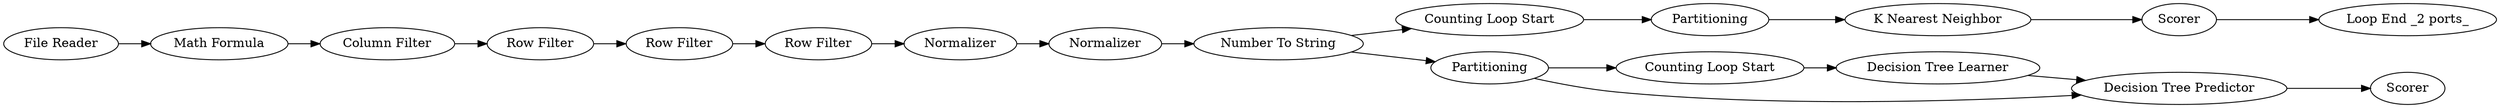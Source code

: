 digraph {
	"-4576885428385588200_16" [label="Decision Tree Learner"]
	"-4576885428385588200_20" [label="Counting Loop Start"]
	"-4077376779326299270_11" [label="Loop End _2 ports_"]
	"5768364798665304822_12" [label=Normalizer]
	"5768364798665304822_13" [label="Row Filter"]
	"-4576885428385588200_19" [label=Scorer]
	"5768364798665304822_3" [label="Number To String"]
	"-4576885428385588200_17" [label="Decision Tree Predictor"]
	"5768364798665304822_14" [label="Row Filter"]
	"-4077376779326299270_10" [label="Counting Loop Start"]
	"5768364798665304822_8" [label="Column Filter"]
	"5768364798665304822_6" [label=Normalizer]
	"5768364798665304822_9" [label="Row Filter"]
	"-4576885428385588200_18" [label=Partitioning]
	"-4077376779326299270_4" [label="K Nearest Neighbor"]
	"-4077376779326299270_5" [label=Scorer]
	"5768364798665304822_7" [label="Math Formula"]
	"5768364798665304822_1" [label="File Reader"]
	"-4077376779326299270_2" [label=Partitioning]
	"5768364798665304822_13" -> "5768364798665304822_14"
	"-4077376779326299270_5" -> "-4077376779326299270_11"
	"-4576885428385588200_18" -> "-4576885428385588200_20"
	"5768364798665304822_7" -> "5768364798665304822_8"
	"5768364798665304822_9" -> "5768364798665304822_13"
	"5768364798665304822_6" -> "5768364798665304822_12"
	"5768364798665304822_14" -> "5768364798665304822_6"
	"5768364798665304822_1" -> "5768364798665304822_7"
	"-4576885428385588200_16" -> "-4576885428385588200_17"
	"5768364798665304822_12" -> "5768364798665304822_3"
	"-4077376779326299270_4" -> "-4077376779326299270_5"
	"-4576885428385588200_20" -> "-4576885428385588200_16"
	"5768364798665304822_8" -> "5768364798665304822_9"
	"5768364798665304822_3" -> "-4077376779326299270_10"
	"-4077376779326299270_10" -> "-4077376779326299270_2"
	"-4077376779326299270_2" -> "-4077376779326299270_4"
	"-4576885428385588200_18" -> "-4576885428385588200_17"
	"5768364798665304822_3" -> "-4576885428385588200_18"
	"-4576885428385588200_17" -> "-4576885428385588200_19"
	rankdir=LR
}
